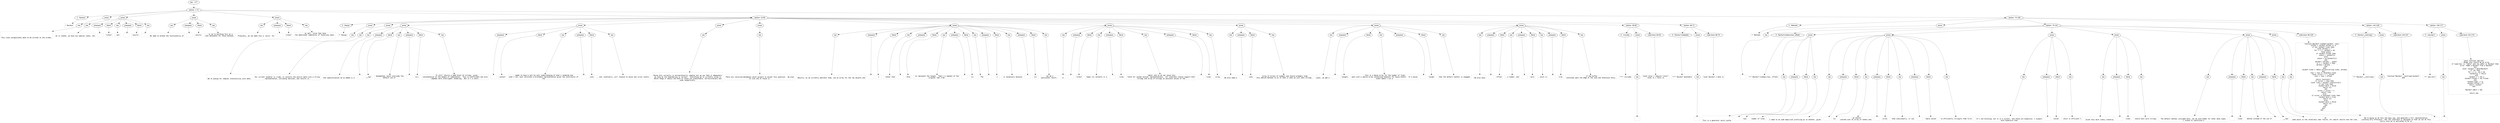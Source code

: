 digraph lpegNode {

node [fontname=Helvetica]
edge [style=dashed]

doc_0 [label="doc - 177"]


doc_0 -> { section_1}
{rank=same; section_1}

section_1 [label="section: 1-71"]


// END RANK doc_0

section_1 -> { header_2 prose_3 prose_4 prose_5 prose_6 section_7 section_8}
{rank=same; header_2 prose_3 prose_4 prose_5 prose_6 section_7 section_8}

header_2 [label="1 : Rainbuf"]

prose_3 [label="prose"]

prose_4 [label="prose"]

prose_5 [label="prose"]

prose_6 [label="prose"]

section_7 [label="section: 15-65"]

section_8 [label="section: 72-149"]


// END RANK section_1

header_2 -> leaf_9
leaf_9  [color=Gray,shape=rectangle,fontname=Inconsolata,label="* Rainbuf"]
// END RANK header_2

prose_3 -> { raw_10}
{rank=same; raw_10}

raw_10 [label="raw"]


// END RANK prose_3

raw_10 -> leaf_11
leaf_11  [color=Gray,shape=rectangle,fontname=Inconsolata,label="


This class encapsulates data to be written to the screen.
"]
// END RANK raw_10

prose_4 -> { raw_12 prespace_13 literal_14 raw_15 prespace_16 literal_17 raw_18}
{rank=same; raw_12 prespace_13 literal_14 raw_15 prespace_16 literal_17 raw_18}

raw_12 [label="raw"]

prespace_13 [label="prespace"]

literal_14 [label="literal"]

raw_15 [label="raw"]

prespace_16 [label="prespace"]

literal_17 [label="literal"]

raw_18 [label="raw"]


// END RANK prose_4

raw_12 -> leaf_19
leaf_19  [color=Gray,shape=rectangle,fontname=Inconsolata,label="
As it stands, we have two special cases, the"]
// END RANK raw_12

prespace_13 -> leaf_20
leaf_20  [color=Gray,shape=rectangle,fontname=Inconsolata,label=" "]
// END RANK prespace_13

literal_14 -> leaf_21
leaf_21  [color=Gray,shape=rectangle,fontname=Inconsolata,label="txtbuf"]
// END RANK literal_14

raw_15 -> leaf_22
leaf_22  [color=Gray,shape=rectangle,fontname=Inconsolata,label=" and"]
// END RANK raw_15

prespace_16 -> leaf_23
leaf_23  [color=Gray,shape=rectangle,fontname=Inconsolata,label=" "]
// END RANK prespace_16

literal_17 -> leaf_24
leaf_24  [color=Gray,shape=rectangle,fontname=Inconsolata,label="results"]
// END RANK literal_17

raw_18 -> leaf_25
leaf_25  [color=Gray,shape=rectangle,fontname=Inconsolata,label=".
"]
// END RANK raw_18

prose_5 -> { raw_26 prespace_27 literal_28 raw_29}
{rank=same; raw_26 prespace_27 literal_28 raw_29}

raw_26 [label="raw"]

prespace_27 [label="prespace"]

literal_28 [label="literal"]

raw_29 [label="raw"]


// END RANK prose_5

raw_26 -> leaf_30
leaf_30  [color=Gray,shape=rectangle,fontname=Inconsolata,label="
We need to extend the functionality of"]
// END RANK raw_26

prespace_27 -> leaf_31
leaf_31  [color=Gray,shape=rectangle,fontname=Inconsolata,label=" "]
// END RANK prespace_27

literal_28 -> leaf_32
leaf_32  [color=Gray,shape=rectangle,fontname=Inconsolata,label="results"]
// END RANK literal_28

raw_29 -> leaf_33
leaf_33  [color=Gray,shape=rectangle,fontname=Inconsolata,label=", so we're building this as a
root metatable for those methods.
"]
// END RANK raw_29

prose_6 -> { raw_34 prespace_35 literal_36 raw_37}
{rank=same; raw_34 prespace_35 literal_36 raw_37}

raw_34 [label="raw"]

prespace_35 [label="prespace"]

literal_36 [label="literal"]

raw_37 [label="raw"]


// END RANK prose_6

raw_34 -> leaf_38
leaf_38  [color=Gray,shape=rectangle,fontname=Inconsolata,label="
Plausibly, we can make this a 'mixin' for"]
// END RANK raw_34

prespace_35 -> leaf_39
leaf_39  [color=Gray,shape=rectangle,fontname=Inconsolata,label=" "]
// END RANK prespace_35

literal_36 -> leaf_40
leaf_40  [color=Gray,shape=rectangle,fontname=Inconsolata,label="txtbuf"]
// END RANK literal_36

raw_37 -> leaf_41
leaf_41  [color=Gray,shape=rectangle,fontname=Inconsolata,label=" as well, since they have
the additional complexity of receiving input.

"]
// END RANK raw_37

section_7 -> { header_42 prose_43 prose_44 prose_45 prose_46 prose_47 prose_48 prose_49 prose_50 prose_51 prose_52 prose_53 section_54 section_55}
{rank=same; header_42 prose_43 prose_44 prose_45 prose_46 prose_47 prose_48 prose_49 prose_50 prose_51 prose_52 prose_53 section_54 section_55}

header_42 [label="2 : Design"]

prose_43 [label="prose"]

prose_44 [label="prose"]

prose_45 [label="prose"]

prose_46 [label="prose"]

prose_47 [label="prose"]

prose_48 [label="prose"]

prose_49 [label="prose"]

prose_50 [label="prose"]

prose_51 [label="prose"]

prose_52 [label="prose"]

prose_53 [label="prose"]

section_54 [label="section: 58-65"]

section_55 [label="section: 66-71"]


// END RANK section_7

header_42 -> leaf_56
leaf_56  [color=Gray,shape=rectangle,fontname=Inconsolata,label="** Design"]
// END RANK header_42

prose_43 -> { raw_57}
{rank=same; raw_57}

raw_57 [label="raw"]


// END RANK prose_43

raw_57 -> leaf_58
leaf_58  [color=Gray,shape=rectangle,fontname=Inconsolata,label="

We're aiming for complex interactivity with data.
"]
// END RANK raw_57

prose_44 -> { raw_59}
{rank=same; raw_59}

raw_59 [label="raw"]


// END RANK prose_44

raw_59 -> leaf_60
leaf_60  [color=Gray,shape=rectangle,fontname=Inconsolata,label="
Our current renderer is crude: it converts the entire table into a string
representation, including newlines, and returns it.
"]
// END RANK raw_59

prose_45 -> { raw_61 prespace_62 literal_63 raw_64 prespace_65 literal_66 raw_67}
{rank=same; raw_61 prespace_62 literal_63 raw_64 prespace_65 literal_66 raw_67}

raw_61 [label="raw"]

prespace_62 [label="prespace"]

literal_63 [label="literal"]

raw_64 [label="raw"]

prespace_65 [label="prespace"]

literal_66 [label="literal"]

raw_67 [label="raw"]


// END RANK prose_45

raw_61 -> leaf_68
leaf_68  [color=Gray,shape=rectangle,fontname=Inconsolata,label="
One sophistication we've added is a"]
// END RANK raw_61

prespace_62 -> leaf_69
leaf_69  [color=Gray,shape=rectangle,fontname=Inconsolata,label=" "]
// END RANK prespace_62

literal_63 -> leaf_70
leaf_70  [color=Gray,shape=rectangle,fontname=Inconsolata,label="__repr"]
// END RANK literal_63

raw_64 -> leaf_71
leaf_71  [color=Gray,shape=rectangle,fontname=Inconsolata,label=" metamethod, which overrides the
default use of"]
// END RANK raw_64

prespace_65 -> leaf_72
leaf_72  [color=Gray,shape=rectangle,fontname=Inconsolata,label=" "]
// END RANK prespace_65

literal_66 -> leaf_73
leaf_73  [color=Gray,shape=rectangle,fontname=Inconsolata,label="ts()"]
// END RANK literal_66

raw_67 -> leaf_74
leaf_74  [color=Gray,shape=rectangle,fontname=Inconsolata,label=".  It still returns a dumb block of strings, using
concatenation at the moment of combination.  This is inefficient and also
impedes more intelligent rendering.  But it's a start.
"]
// END RANK raw_67

prose_46 -> { prespace_75 literal_76 raw_77 prespace_78 literal_79 raw_80}
{rank=same; prespace_75 literal_76 raw_77 prespace_78 literal_79 raw_80}

prespace_75 [label="prespace"]

literal_76 [label="literal"]

raw_77 [label="raw"]

prespace_78 [label="prespace"]

literal_79 [label="literal"]

raw_80 [label="raw"]


// END RANK prose_46

prespace_75 -> leaf_81
leaf_81  [color=Gray,shape=rectangle,fontname=Inconsolata,label=""]
// END RANK prespace_75

literal_76 -> leaf_82
leaf_82  [color=Gray,shape=rectangle,fontname=Inconsolata,label="rainbuf"]
// END RANK literal_76

raw_77 -> leaf_83
leaf_83  [color=Gray,shape=rectangle,fontname=Inconsolata,label=" needs to have a cell-by-cell understanding of what's rendered and
what's not, must calculate a printable representation given the constraints of
the"]
// END RANK raw_77

prespace_78 -> leaf_84
leaf_84  [color=Gray,shape=rectangle,fontname=Inconsolata,label=" "]
// END RANK prespace_78

literal_79 -> leaf_85
leaf_85  [color=Gray,shape=rectangle,fontname=Inconsolata,label="zone"]
// END RANK literal_79

raw_80 -> leaf_86
leaf_86  [color=Gray,shape=rectangle,fontname=Inconsolata,label=", and, eventually, will respond to mouse and cursor events.
"]
// END RANK raw_80

prose_47 -> { raw_87}
{rank=same; raw_87}

raw_87 [label="raw"]


// END RANK prose_47

raw_87 -> leaf_88
leaf_88  [color=Gray,shape=rectangle,fontname=Inconsolata,label="
Doing this correctly is extraordinarily complex but we can fake it adequately
as long as the engineering is correct.  Everything we're currently using is
ASCII-range or emojis and both of those are predictable, narrow/ordinary and
wide respectively.
"]
// END RANK raw_87

prose_48 -> { raw_89}
{rank=same; raw_89}

raw_89 [label="raw"]


// END RANK prose_48

raw_89 -> leaf_90
leaf_90  [color=Gray,shape=rectangle,fontname=Inconsolata,label="
There are libraries/databases which purport to answer this question.  We plan
to link one of those in.
"]
// END RANK raw_89

prose_49 -> { raw_91 prespace_92 literal_93 raw_94 prespace_95 literal_96 raw_97 prespace_98 literal_99 raw_100 prespace_101 literal_102 raw_103 prespace_104 literal_105 raw_106}
{rank=same; raw_91 prespace_92 literal_93 raw_94 prespace_95 literal_96 raw_97 prespace_98 literal_99 raw_100 prespace_101 literal_102 raw_103 prespace_104 literal_105 raw_106}

raw_91 [label="raw"]

prespace_92 [label="prespace"]

literal_93 [label="literal"]

raw_94 [label="raw"]

prespace_95 [label="prespace"]

literal_96 [label="literal"]

raw_97 [label="raw"]

prespace_98 [label="prespace"]

literal_99 [label="literal"]

raw_100 [label="raw"]

prespace_101 [label="prespace"]

literal_102 [label="literal"]

raw_103 [label="raw"]

prespace_104 [label="prespace"]

literal_105 [label="literal"]

raw_106 [label="raw"]


// END RANK prose_49

raw_91 -> leaf_107
leaf_107  [color=Gray,shape=rectangle,fontname=Inconsolata,label="
Results, as we currently manifest them, use an array for the raw objects and"]
// END RANK raw_91

prespace_92 -> leaf_108
leaf_108  [color=Gray,shape=rectangle,fontname=Inconsolata,label=""]
// END RANK prespace_92

literal_93 -> leaf_109
leaf_109  [color=Gray,shape=rectangle,fontname=Inconsolata,label="n"]
// END RANK literal_93

raw_94 -> leaf_110
leaf_110  [color=Gray,shape=rectangle,fontname=Inconsolata,label=" rather than"]
// END RANK raw_94

prespace_95 -> leaf_111
leaf_111  [color=Gray,shape=rectangle,fontname=Inconsolata,label=" "]
// END RANK prespace_95

literal_96 -> leaf_112
leaf_112  [color=Gray,shape=rectangle,fontname=Inconsolata,label="#res"]
// END RANK literal_96

raw_97 -> leaf_113
leaf_113  [color=Gray,shape=rectangle,fontname=Inconsolata,label=" to represent the length.  That's a remnant of the
original repl from"]
// END RANK raw_97

prespace_98 -> leaf_114
leaf_114  [color=Gray,shape=rectangle,fontname=Inconsolata,label=" "]
// END RANK prespace_98

literal_99 -> leaf_115
leaf_115  [color=Gray,shape=rectangle,fontname=Inconsolata,label="luv"]
// END RANK literal_99

raw_100 -> leaf_116
leaf_116  [color=Gray,shape=rectangle,fontname=Inconsolata,label=".  The"]
// END RANK raw_100

prespace_101 -> leaf_117
leaf_117  [color=Gray,shape=rectangle,fontname=Inconsolata,label=" "]
// END RANK prespace_101

literal_102 -> leaf_118
leaf_118  [color=Gray,shape=rectangle,fontname=Inconsolata,label=".n"]
// END RANK literal_102

raw_103 -> leaf_119
leaf_119  [color=Gray,shape=rectangle,fontname=Inconsolata,label=" is neceessary because"]
// END RANK raw_103

prespace_104 -> leaf_120
leaf_120  [color=Gray,shape=rectangle,fontname=Inconsolata,label=" "]
// END RANK prespace_104

literal_105 -> leaf_121
leaf_121  [color=Gray,shape=rectangle,fontname=Inconsolata,label="nil"]
// END RANK literal_105

raw_106 -> leaf_122
leaf_122  [color=Gray,shape=rectangle,fontname=Inconsolata,label=" can be a
positional result.
"]
// END RANK raw_106

prose_50 -> { raw_123 prespace_124 literal_125 raw_126 prespace_127 literal_128 raw_129 prespace_130 literal_131 raw_132}
{rank=same; raw_123 prespace_124 literal_125 raw_126 prespace_127 literal_128 raw_129 prespace_130 literal_131 raw_132}

raw_123 [label="raw"]

prespace_124 [label="prespace"]

literal_125 [label="literal"]

raw_126 [label="raw"]

prespace_127 [label="prespace"]

literal_128 [label="literal"]

raw_129 [label="raw"]

prespace_130 [label="prespace"]

literal_131 [label="literal"]

raw_132 [label="raw"]


// END RANK prose_50

raw_123 -> leaf_133
leaf_133  [color=Gray,shape=rectangle,fontname=Inconsolata,label="
A"]
// END RANK raw_123

prespace_124 -> leaf_134
leaf_134  [color=Gray,shape=rectangle,fontname=Inconsolata,label=" "]
// END RANK prespace_124

literal_125 -> leaf_135
leaf_135  [color=Gray,shape=rectangle,fontname=Inconsolata,label="txtbuf"]
// END RANK literal_125

raw_126 -> leaf_136
leaf_136  [color=Gray,shape=rectangle,fontname=Inconsolata,label=" keeps its contents in a"]
// END RANK raw_126

prespace_127 -> leaf_137
leaf_137  [color=Gray,shape=rectangle,fontname=Inconsolata,label=" "]
// END RANK prespace_127

literal_128 -> leaf_138
leaf_138  [color=Gray,shape=rectangle,fontname=Inconsolata,label=".lines"]
// END RANK literal_128

raw_129 -> leaf_139
leaf_139  [color=Gray,shape=rectangle,fontname=Inconsolata,label=" table, and so we can reuse this
field for cached textual representations.  All internals should support both
strings and array-of-strings as possible values of the"]
// END RANK raw_129

prespace_130 -> leaf_140
leaf_140  [color=Gray,shape=rectangle,fontname=Inconsolata,label=" "]
// END RANK prespace_130

literal_131 -> leaf_141
leaf_141  [color=Gray,shape=rectangle,fontname=Inconsolata,label="lines"]
// END RANK literal_131

raw_132 -> leaf_142
leaf_142  [color=Gray,shape=rectangle,fontname=Inconsolata,label=" array.
"]
// END RANK raw_132

prose_51 -> { raw_143 prespace_144 literal_145 raw_146}
{rank=same; raw_143 prespace_144 literal_145 raw_146}

raw_143 [label="raw"]

prespace_144 [label="prespace"]

literal_145 [label="literal"]

raw_146 [label="raw"]


// END RANK prose_51

raw_143 -> leaf_147
leaf_147  [color=Gray,shape=rectangle,fontname=Inconsolata,label="
We also need a"]
// END RANK raw_143

prespace_144 -> leaf_148
leaf_148  [color=Gray,shape=rectangle,fontname=Inconsolata,label=" "]
// END RANK prespace_144

literal_145 -> leaf_149
leaf_149  [color=Gray,shape=rectangle,fontname=Inconsolata,label=".wids"]
// END RANK literal_145

raw_146 -> leaf_150
leaf_150  [color=Gray,shape=rectangle,fontname=Inconsolata,label=" array of arrays of numbers and should probably hide
this behind methods so as to fake it when we just have strings.
"]
// END RANK raw_146

prose_52 -> { raw_151 prespace_152 literal_153 raw_154 prespace_155 literal_156 raw_157}
{rank=same; raw_151 prespace_152 literal_153 raw_154 prespace_155 literal_156 raw_157}

raw_151 [label="raw"]

prespace_152 [label="prespace"]

literal_153 [label="literal"]

raw_154 [label="raw"]

prespace_155 [label="prespace"]

literal_156 [label="literal"]

raw_157 [label="raw"]


// END RANK prose_52

raw_151 -> leaf_158
leaf_158  [color=Gray,shape=rectangle,fontname=Inconsolata,label="
Later, we add a"]
// END RANK raw_151

prespace_152 -> leaf_159
leaf_159  [color=Gray,shape=rectangle,fontname=Inconsolata,label=" "]
// END RANK prespace_152

literal_153 -> leaf_160
leaf_160  [color=Gray,shape=rectangle,fontname=Inconsolata,label=".targets"]
// END RANK literal_153

raw_154 -> leaf_161
leaf_161  [color=Gray,shape=rectangle,fontname=Inconsolata,label=", this is a dense array for the number of lines,
each with a sparse array containing handlers for mouse events.  If a mouse
event doesn't hit a"]
// END RANK raw_154

prespace_155 -> leaf_162
leaf_162  [color=Gray,shape=rectangle,fontname=Inconsolata,label=" "]
// END RANK prespace_155

literal_156 -> leaf_163
leaf_163  [color=Gray,shape=rectangle,fontname=Inconsolata,label="target"]
// END RANK literal_156

raw_157 -> leaf_164
leaf_164  [color=Gray,shape=rectangle,fontname=Inconsolata,label=" then the default handler is engaged.
"]
// END RANK raw_157

prose_53 -> { raw_165 prespace_166 literal_167 raw_168 prespace_169 literal_170 raw_171 prespace_172 literal_173 raw_174}
{rank=same; raw_165 prespace_166 literal_167 raw_168 prespace_169 literal_170 raw_171 prespace_172 literal_173 raw_174}

raw_165 [label="raw"]

prespace_166 [label="prespace"]

literal_167 [label="literal"]

raw_168 [label="raw"]

prespace_169 [label="prespace"]

literal_170 [label="literal"]

raw_171 [label="raw"]

prespace_172 [label="prespace"]

literal_173 [label="literal"]

raw_174 [label="raw"]


// END RANK prose_53

raw_165 -> leaf_175
leaf_175  [color=Gray,shape=rectangle,fontname=Inconsolata,label="
We also have"]
// END RANK raw_165

prespace_166 -> leaf_176
leaf_176  [color=Gray,shape=rectangle,fontname=Inconsolata,label=" "]
// END RANK prespace_166

literal_167 -> leaf_177
leaf_177  [color=Gray,shape=rectangle,fontname=Inconsolata,label="offset"]
// END RANK literal_167

raw_168 -> leaf_178
leaf_178  [color=Gray,shape=rectangle,fontname=Inconsolata,label=", a number, and"]
// END RANK raw_168

prespace_169 -> leaf_179
leaf_179  [color=Gray,shape=rectangle,fontname=Inconsolata,label=" "]
// END RANK prespace_169

literal_170 -> leaf_180
leaf_180  [color=Gray,shape=rectangle,fontname=Inconsolata,label="more"]
// END RANK literal_170

raw_171 -> leaf_181
leaf_181  [color=Gray,shape=rectangle,fontname=Inconsolata,label=", which is"]
// END RANK raw_171

prespace_172 -> leaf_182
leaf_182  [color=Gray,shape=rectangle,fontname=Inconsolata,label=" "]
// END RANK prespace_172

literal_173 -> leaf_183
leaf_183  [color=Gray,shape=rectangle,fontname=Inconsolata,label="true"]
// END RANK literal_173

raw_174 -> leaf_184
leaf_184  [color=Gray,shape=rectangle,fontname=Inconsolata,label=" if the buffer
continues past the edge of the zone and otherwise falsy.
"]
// END RANK raw_174

section_54 -> { header_185 prose_186 codeblock_187}
{rank=same; header_185 prose_186 codeblock_187}

header_185 [label="4 : includes"]

prose_186 [label="prose"]

codeblock_187 [label="code block 60-63"]


// END RANK section_54

header_185 -> leaf_188
leaf_188  [color=Gray,shape=rectangle,fontname=Inconsolata,label="**** includes"]
// END RANK header_185

prose_186 -> { raw_189}
{rank=same; raw_189}

raw_189 [label="raw"]


// END RANK prose_186

raw_189 -> leaf_190
leaf_190  [color=Gray,shape=rectangle,fontname=Inconsolata,label="
"]
// END RANK raw_189

codeblock_187 -> leaf_191
leaf_191  [color=Gray,shape=rectangle,fontname=Inconsolata,label="local color = require \"color\"
local ts = color.ts"]
// END RANK codeblock_187

section_55 -> { header_192 prose_193 codeblock_194}
{rank=same; header_192 prose_193 codeblock_194}

header_192 [label="4 : Rainbuf metatable"]

prose_193 [label="prose"]

codeblock_194 [label="code block 68-70"]


// END RANK section_55

header_192 -> leaf_195
leaf_195  [color=Gray,shape=rectangle,fontname=Inconsolata,label="**** Rainbuf metatable"]
// END RANK header_192

prose_193 -> { raw_196}
{rank=same; raw_196}

raw_196 [label="raw"]


// END RANK prose_193

raw_196 -> leaf_197
leaf_197  [color=Gray,shape=rectangle,fontname=Inconsolata,label="
"]
// END RANK raw_196

codeblock_194 -> leaf_198
leaf_198  [color=Gray,shape=rectangle,fontname=Inconsolata,label="local Rainbuf = meta {}"]
// END RANK codeblock_194

section_8 -> { header_199 prose_200 section_201 section_202 section_203}
{rank=same; header_199 prose_200 section_201 section_202 section_203}

header_199 [label="2 : Methods"]

prose_200 [label="prose"]

section_201 [label="section: 75-141"]

section_202 [label="section: 142-149"]

section_203 [label="section: 150-177"]


// END RANK section_8

header_199 -> leaf_204
leaf_204  [color=Gray,shape=rectangle,fontname=Inconsolata,label="** Methods"]
// END RANK header_199

prose_200 -> { raw_205}
{rank=same; raw_205}

raw_205 [label="raw"]


// END RANK prose_200

raw_205 -> leaf_206
leaf_206  [color=Gray,shape=rectangle,fontname=Inconsolata,label="

"]
// END RANK raw_205

section_201 -> { header_207 prose_208 prose_209 prose_210 prose_211 prose_212 prose_213 codeblock_214}
{rank=same; header_207 prose_208 prose_209 prose_210 prose_211 prose_212 prose_213 codeblock_214}

header_207 [label="3 : Rainbuf:lineGen(rows, offset)"]

prose_208 [label="prose"]

prose_209 [label="prose"]

prose_210 [label="prose"]

prose_211 [label="prose"]

prose_212 [label="prose"]

prose_213 [label="prose"]

codeblock_214 [label="code block 96-139"]


// END RANK section_201

header_207 -> leaf_215
leaf_215  [color=Gray,shape=rectangle,fontname=Inconsolata,label="*** Rainbuf:lineGen(rows, offset)"]
// END RANK header_207

prose_208 -> { raw_216 prespace_217 literal_218 raw_219}
{rank=same; raw_216 prespace_217 literal_218 raw_219}

raw_216 [label="raw"]

prespace_217 [label="prespace"]

literal_218 [label="literal"]

raw_219 [label="raw"]


// END RANK prose_208

raw_216 -> leaf_220
leaf_220  [color=Gray,shape=rectangle,fontname=Inconsolata,label="

This is a generator which yields"]
// END RANK raw_216

prespace_217 -> leaf_221
leaf_221  [color=Gray,shape=rectangle,fontname=Inconsolata,label=" "]
// END RANK prespace_217

literal_218 -> leaf_222
leaf_222  [color=Gray,shape=rectangle,fontname=Inconsolata,label="rows"]
// END RANK literal_218

raw_219 -> leaf_223
leaf_223  [color=Gray,shape=rectangle,fontname=Inconsolata,label=" number of lines.
"]
// END RANK raw_219

prose_209 -> { raw_224 prespace_225 literal_226 raw_227 prespace_228 literal_229 raw_230 prespace_231 literal_232 raw_233}
{rank=same; raw_224 prespace_225 literal_226 raw_227 prespace_228 literal_229 raw_230 prespace_231 literal_232 raw_233}

raw_224 [label="raw"]

prespace_225 [label="prespace"]

literal_226 [label="literal"]

raw_227 [label="raw"]

prespace_228 [label="prespace"]

literal_229 [label="literal"]

raw_230 [label="raw"]

prespace_231 [label="prespace"]

literal_232 [label="literal"]

raw_233 [label="raw"]


// END RANK prose_209

raw_224 -> leaf_234
leaf_234  [color=Gray,shape=rectangle,fontname=Inconsolata,label="
I need to do some empirical profiling as to whether, given"]
// END RANK raw_224

prespace_225 -> leaf_235
leaf_235  [color=Gray,shape=rectangle,fontname=Inconsolata,label=" "]
// END RANK prespace_225

literal_226 -> leaf_236
leaf_236  [color=Gray,shape=rectangle,fontname=Inconsolata,label="luv"]
// END RANK literal_226

raw_227 -> leaf_237
leaf_237  [color=Gray,shape=rectangle,fontname=Inconsolata,label=", we should
iterate over an array of tokens and"]
// END RANK raw_227

prespace_228 -> leaf_238
leaf_238  [color=Gray,shape=rectangle,fontname=Inconsolata,label=" "]
// END RANK prespace_228

literal_229 -> leaf_239
leaf_239  [color=Gray,shape=rectangle,fontname=Inconsolata,label="write"]
// END RANK literal_229

raw_230 -> leaf_240
leaf_240  [color=Gray,shape=rectangle,fontname=Inconsolata,label=" them individually, or use"]
// END RANK raw_230

prespace_231 -> leaf_241
leaf_241  [color=Gray,shape=rectangle,fontname=Inconsolata,label=""]
// END RANK prespace_231

literal_232 -> leaf_242
leaf_242  [color=Gray,shape=rectangle,fontname=Inconsolata,label="table.concat"]
// END RANK literal_232

raw_233 -> leaf_243
leaf_243  [color=Gray,shape=rectangle,fontname=Inconsolata,label=" to efficiently stringify them first.
"]
// END RANK raw_233

prose_210 -> { raw_244 prespace_245 literal_246 raw_247}
{rank=same; raw_244 prespace_245 literal_246 raw_247}

raw_244 [label="raw"]

prespace_245 [label="prespace"]

literal_246 [label="literal"]

raw_247 [label="raw"]


// END RANK prose_210

raw_244 -> leaf_248
leaf_248  [color=Gray,shape=rectangle,fontname=Inconsolata,label="
It's non-blocking, but it is a syscall, and those are expensive. I suspect
more expensive than"]
// END RANK raw_244

prespace_245 -> leaf_249
leaf_249  [color=Gray,shape=rectangle,fontname=Inconsolata,label=" "]
// END RANK prespace_245

literal_246 -> leaf_250
leaf_250  [color=Gray,shape=rectangle,fontname=Inconsolata,label="concat"]
// END RANK literal_246

raw_247 -> leaf_251
leaf_251  [color=Gray,shape=rectangle,fontname=Inconsolata,label=" which is efficient C.
"]
// END RANK raw_247

prose_211 -> { raw_252 prespace_253 literal_254 raw_255}
{rank=same; raw_252 prespace_253 literal_254 raw_255}

raw_252 [label="raw"]

prespace_253 [label="prespace"]

literal_254 [label="literal"]

raw_255 [label="raw"]


// END RANK prose_211

raw_252 -> leaf_256
leaf_256  [color=Gray,shape=rectangle,fontname=Inconsolata,label="
Given this more likely scenario,"]
// END RANK raw_252

prespace_253 -> leaf_257
leaf_257  [color=Gray,shape=rectangle,fontname=Inconsolata,label=" "]
// END RANK prespace_253

literal_254 -> leaf_258
leaf_258  [color=Gray,shape=rectangle,fontname=Inconsolata,label="lines"]
// END RANK literal_254

raw_255 -> leaf_259
leaf_259  [color=Gray,shape=rectangle,fontname=Inconsolata,label=" should emit pure strings.
"]
// END RANK raw_255

prose_212 -> { raw_260 prespace_261 literal_262 raw_263 prespace_264 literal_265 raw_266}
{rank=same; raw_260 prespace_261 literal_262 raw_263 prespace_264 literal_265 raw_266}

raw_260 [label="raw"]

prespace_261 [label="prespace"]

literal_262 [label="literal"]

raw_263 [label="raw"]

prespace_264 [label="prespace"]

literal_265 [label="literal"]

raw_266 [label="raw"]


// END RANK prose_212

raw_260 -> leaf_267
leaf_267  [color=Gray,shape=rectangle,fontname=Inconsolata,label="
The default method, provided here, can be overridden for other data types.
I intend to substitute a"]
// END RANK raw_260

prespace_261 -> leaf_268
leaf_268  [color=Gray,shape=rectangle,fontname=Inconsolata,label=" "]
// END RANK prespace_261

literal_262 -> leaf_269
leaf_269  [color=Gray,shape=rectangle,fontname=Inconsolata,label="lines"]
// END RANK literal_262

raw_263 -> leaf_270
leaf_270  [color=Gray,shape=rectangle,fontname=Inconsolata,label=" method instead of the use of"]
// END RANK raw_263

prespace_264 -> leaf_271
leaf_271  [color=Gray,shape=rectangle,fontname=Inconsolata,label=" "]
// END RANK prespace_264

literal_265 -> leaf_272
leaf_272  [color=Gray,shape=rectangle,fontname=Inconsolata,label="__repr"]
// END RANK literal_265

raw_266 -> leaf_273
leaf_273  [color=Gray,shape=rectangle,fontname=Inconsolata,label=" at
some point in the relatively near future, for search results and the like.
"]
// END RANK raw_266

prose_213 -> { raw_274}
{rank=same; raw_274}

raw_274 [label="raw"]


// END RANK prose_213

raw_274 -> leaf_275
leaf_275  [color=Gray,shape=rectangle,fontname=Inconsolata,label="
We're going to do this the easy way, and generate a full representation,
yielding only afterward.  But the interface is designed so that we can do this
lazily once we're motivated to do so.
"]
// END RANK raw_274

codeblock_214 -> leaf_276
leaf_276  [color=Gray,shape=rectangle,fontname=Inconsolata,label="function Rainbuf.lineGen(rainbuf, rows)
   offset = rainbuf.offset or 0
   if not rainbuf.lines then
      local phrase = \"\"
      for i = 1, rainbuf.n do
         local piece
         if rainbuf.frozen then
            piece = rainbuf[i]
         else
            piece = ts(rainbuf[i])
         end
         phrase = phrase .. piece
         if i < rainbuf.n then
            phrase = phrase .. \"   \"
         end
      end
      rainbuf.lines = table.collect(string.lines, phrase)
   end
   rows = rows or #rainbuf.lines
   local cursor = 1 + offset
   rows = rows + offset

   return function()
      if cursor < rows then
         local line = rainbuf.lines[cursor]
         if not line then
            rainbuf.more = false
            return nil
         end
         cursor = cursor + 1
         return line
      else
         if cursor <= #rainbuf.lines then
            rainbuf.more = true
            return nil
         else
            rainbuf.more = false
            return nil
         end
      end
   end
end"]
// END RANK codeblock_214

section_202 -> { header_277 prose_278 codeblock_279}
{rank=same; header_277 prose_278 codeblock_279}

header_277 [label="3 : Rainbuf:__tostring()"]

prose_278 [label="prose"]

codeblock_279 [label="code block 144-147"]


// END RANK section_202

header_277 -> leaf_280
leaf_280  [color=Gray,shape=rectangle,fontname=Inconsolata,label="*** Rainbuf:__tostring()"]
// END RANK header_277

prose_278 -> { raw_281}
{rank=same; raw_281}

raw_281 [label="raw"]


// END RANK prose_278

raw_281 -> leaf_282
leaf_282  [color=Gray,shape=rectangle,fontname=Inconsolata,label="
"]
// END RANK raw_281

codeblock_279 -> leaf_283
leaf_283  [color=Gray,shape=rectangle,fontname=Inconsolata,label="function Rainbuf.__tostring(rainbuf)
end"]
// END RANK codeblock_279

section_203 -> { header_284 prose_285 codeblock_286}
{rank=same; header_284 prose_285 codeblock_286}

header_284 [label="3 : new(res?)"]

prose_285 [label="prose"]

codeblock_286 [label="code block 152-174"]


// END RANK section_203

header_284 -> leaf_287
leaf_287  [color=Gray,shape=rectangle,fontname=Inconsolata,label="*** new(res?)"]
// END RANK header_284

prose_285 -> { raw_288}
{rank=same; raw_288}

raw_288 [label="raw"]


// END RANK prose_285

raw_288 -> leaf_289
leaf_289  [color=Gray,shape=rectangle,fontname=Inconsolata,label="
"]
// END RANK raw_288

codeblock_286 -> leaf_290
leaf_290  [color=Gray,shape=rectangle,fontname=Inconsolata,label="local function new(res)
   -- #todo this should be an error
   if type(res) == \"table\" and res.idEst == Rainbuf then
      error \"made a Rainbuf from a Rainbuf\"
   end
   local rainbuf = meta(Rainbuf)
   if res then
      for i = 1, res.n do
         rainbuf[i] = res[i]
      end
      rainbuf.n = res.n
      rainbuf.frozen = res.frozen
   end
   rainbuf.wids  = {}
   rainbuf.offset = 0
   return rainbuf
end

Rainbuf.idEst = new

return new"]
// END RANK codeblock_286


}
